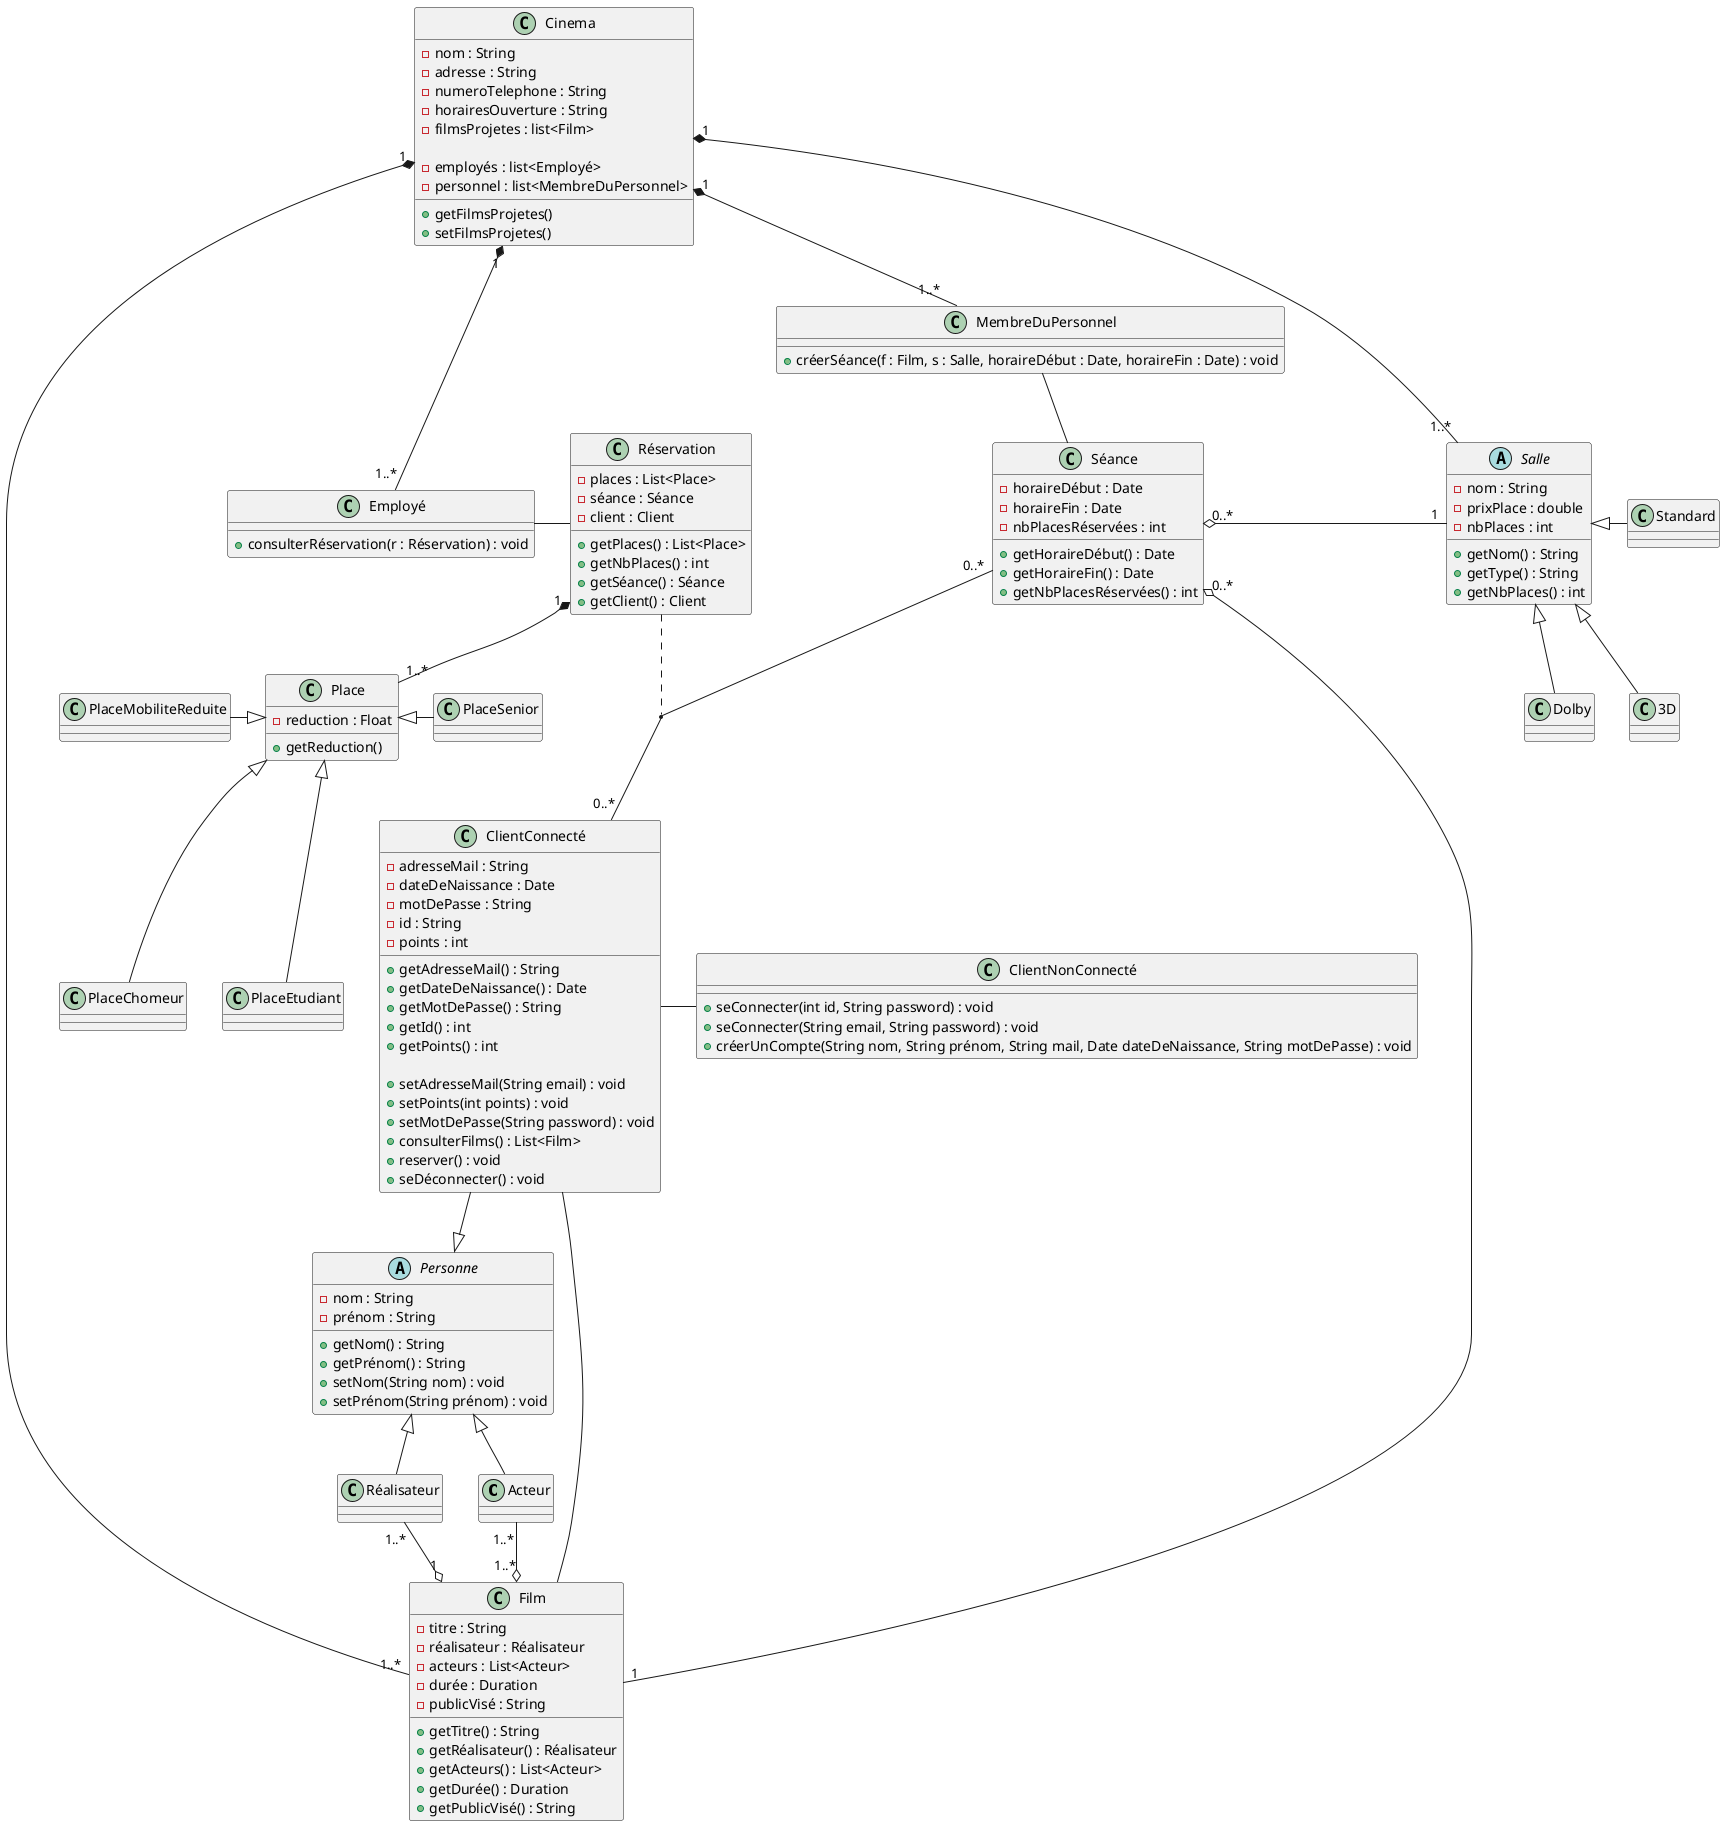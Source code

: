 @startuml
class Acteur {
}

class Réalisateur {
}

abstract class Personne {
    - nom : String
    - prénom : String
    + getNom() : String
    + getPrénom() : String
    + setNom(String nom) : void
    + setPrénom(String prénom) : void
}

class Film {
    - titre : String
    - réalisateur : Réalisateur
    - acteurs : List<Acteur>
    - durée : Duration
    - publicVisé : String
    + getTitre() : String
    + getRéalisateur() : Réalisateur
    + getActeurs() : List<Acteur>
    + getDurée() : Duration
    + getPublicVisé() : String
}

class ClientConnecté {
    - adresseMail : String
    - dateDeNaissance : Date
    - motDePasse : String
    - id : String
    - points : int

    + getAdresseMail() : String
    + getDateDeNaissance() : Date
    + getMotDePasse() : String
    + getId() : int
    + getPoints() : int

    + setAdresseMail(String email) : void
    + setPoints(int points) : void
    + setMotDePasse(String password) : void


    + consulterFilms() : List<Film>
    + reserver() : void
    + seDéconnecter() : void
}

class ClientNonConnecté {
    + seConnecter(int id, String password) : void
    + seConnecter(String email, String password) : void
    + créerUnCompte(String nom, String prénom, String mail, Date dateDeNaissance, String motDePasse) : void
}

Personne <|-- Réalisateur
Personne <|-- Acteur
ClientConnecté --|> Personne

class Employé {
    + consulterRéservation(r : Réservation) : void
}

class MembreDuPersonnel {
    + créerSéance(f : Film, s : Salle, horaireDébut : Date, horaireFin : Date) : void
}

abstract class Salle {
    - nom : String
    - prixPlace : double
    - nbPlaces : int
    + getNom() : String
    + getType() : String
    + getNbPlaces() : int
}

class Cinema {
    - nom : String
    - adresse : String
    - numeroTelephone : String
    - horairesOuverture : String
    - filmsProjetes : list<Film>

    - employés : list<Employé>
    - personnel : list<MembreDuPersonnel>

    + getFilmsProjetes()
    + setFilmsProjetes()
}

Salle <|-- Dolby
Salle <|-- 3D
Salle <|- Standard

class Réservation {
    - places : List<Place>
    - séance : Séance
    - client : Client

    + getPlaces() : List<Place>
    + getNbPlaces() : int
    + getSéance() : Séance
    + getClient() : Client
}

class Place {
    - reduction : Float
    + getReduction()
}
class PlaceEtudiant {}
class PlaceMobiliteReduite {}
class PlaceChomeur {}
class PlaceSenior {}

Place <|-- PlaceEtudiant
Place <|-- PlaceChomeur
Place <|- PlaceSenior
PlaceMobiliteReduite -|> Place

class Séance {
    - horaireDébut : Date
    - horaireFin : Date
    - nbPlacesRéservées : int

    + getHoraireDébut() : Date
    + getHoraireFin() : Date
    + getNbPlacesRéservées() : int
}

Film "1" -o "0..*" Séance

Acteur "1..*" --o "1..*" Film
Réalisateur "1..*" --o "1" Film

Cinema "1" *--- "1..*" Employé
Cinema "1" *-- "1..*" Salle
Cinema "1" *-- "1..*" Film
Cinema  "1" *-- "1..*" MembreDuPersonnel

Séance "0..*" o- "1" Salle

MembreDuPersonnel -- Séance
Employé - Réservation

Séance "0..*" -- "0..*" ClientConnecté
Réservation .. (ClientConnecté,Séance)

ClientConnecté -- Film

ClientConnecté - ClientNonConnecté

Réservation "1" *-- "1..*" Place
@enduml